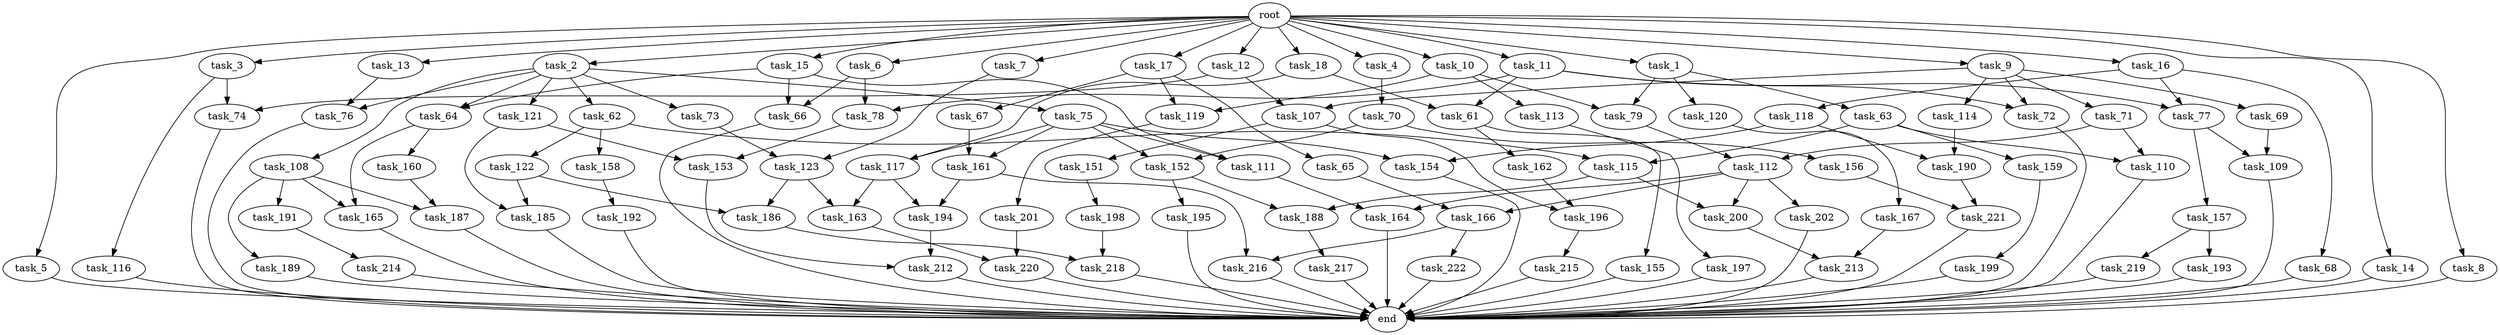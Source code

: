 digraph G {
  task_116 [size="214748364800.000000"];
  task_163 [size="764504178688.000000"];
  task_15 [size="1024.000000"];
  task_212 [size="249108103168.000000"];
  task_5 [size="1024.000000"];
  task_153 [size="584115552256.000000"];
  task_191 [size="695784701952.000000"];
  task_7 [size="1024.000000"];
  task_119 [size="730144440320.000000"];
  task_220 [size="1099511627776.000000"];
  task_166 [size="352187318272.000000"];
  task_79 [size="730144440320.000000"];
  task_75 [size="549755813888.000000"];
  task_214 [size="309237645312.000000"];
  task_154 [size="1245540515840.000000"];
  task_117 [size="858993459200.000000"];
  task_196 [size="773094113280.000000"];
  task_9 [size="1024.000000"];
  task_155 [size="695784701952.000000"];
  task_216 [size="1554778161152.000000"];
  task_112 [size="773094113280.000000"];
  task_185 [size="1408749273088.000000"];
  task_121 [size="549755813888.000000"];
  task_164 [size="214748364800.000000"];
  task_217 [size="214748364800.000000"];
  task_73 [size="549755813888.000000"];
  task_64 [size="858993459200.000000"];
  task_77 [size="1073741824000.000000"];
  task_198 [size="858993459200.000000"];
  task_65 [size="695784701952.000000"];
  task_118 [size="858993459200.000000"];
  task_18 [size="1024.000000"];
  task_188 [size="558345748480.000000"];
  task_63 [size="695784701952.000000"];
  task_68 [size="858993459200.000000"];
  task_115 [size="627065225216.000000"];
  task_160 [size="858993459200.000000"];
  task_190 [size="1005022347264.000000"];
  task_61 [size="523986010112.000000"];
  task_11 [size="1024.000000"];
  task_167 [size="309237645312.000000"];
  task_156 [size="858993459200.000000"];
  task_1 [size="1024.000000"];
  task_159 [size="549755813888.000000"];
  task_78 [size="910533066752.000000"];
  task_157 [size="137438953472.000000"];
  task_109 [size="996432412672.000000"];
  task_201 [size="214748364800.000000"];
  task_189 [size="695784701952.000000"];
  task_69 [size="420906795008.000000"];
  task_162 [size="695784701952.000000"];
  task_165 [size="1554778161152.000000"];
  task_123 [size="352187318272.000000"];
  task_194 [size="910533066752.000000"];
  task_62 [size="549755813888.000000"];
  task_66 [size="1005022347264.000000"];
  task_161 [size="1245540515840.000000"];
  task_213 [size="455266533376.000000"];
  task_195 [size="420906795008.000000"];
  end [size="0.000000"];
  task_192 [size="214748364800.000000"];
  task_4 [size="1024.000000"];
  task_10 [size="1024.000000"];
  task_193 [size="34359738368.000000"];
  task_158 [size="77309411328.000000"];
  task_70 [size="549755813888.000000"];
  task_71 [size="420906795008.000000"];
  task_67 [size="695784701952.000000"];
  task_14 [size="1024.000000"];
  task_12 [size="1024.000000"];
  task_13 [size="1024.000000"];
  task_187 [size="1116691496960.000000"];
  task_108 [size="549755813888.000000"];
  task_3 [size="1024.000000"];
  task_114 [size="420906795008.000000"];
  task_151 [size="695784701952.000000"];
  task_113 [size="34359738368.000000"];
  task_6 [size="1024.000000"];
  task_186 [size="1408749273088.000000"];
  task_2 [size="1024.000000"];
  task_221 [size="996432412672.000000"];
  task_219 [size="34359738368.000000"];
  task_107 [size="498216206336.000000"];
  task_72 [size="635655159808.000000"];
  task_74 [size="292057776128.000000"];
  task_17 [size="1024.000000"];
  task_76 [size="627065225216.000000"];
  task_202 [size="137438953472.000000"];
  task_120 [size="695784701952.000000"];
  task_200 [size="274877906944.000000"];
  root [size="0.000000"];
  task_197 [size="420906795008.000000"];
  task_8 [size="1024.000000"];
  task_16 [size="1024.000000"];
  task_199 [size="77309411328.000000"];
  task_152 [size="1408749273088.000000"];
  task_218 [size="523986010112.000000"];
  task_222 [size="858993459200.000000"];
  task_215 [size="420906795008.000000"];
  task_110 [size="627065225216.000000"];
  task_122 [size="77309411328.000000"];
  task_111 [size="858993459200.000000"];

  task_116 -> end [size="1.000000"];
  task_163 -> task_220 [size="536870912.000000"];
  task_15 -> task_66 [size="301989888.000000"];
  task_15 -> task_64 [size="301989888.000000"];
  task_15 -> task_111 [size="301989888.000000"];
  task_212 -> end [size="1.000000"];
  task_5 -> end [size="1.000000"];
  task_153 -> task_212 [size="209715200.000000"];
  task_191 -> task_214 [size="301989888.000000"];
  task_7 -> task_123 [size="134217728.000000"];
  task_119 -> task_201 [size="209715200.000000"];
  task_220 -> end [size="1.000000"];
  task_166 -> task_222 [size="838860800.000000"];
  task_166 -> task_216 [size="838860800.000000"];
  task_79 -> task_112 [size="679477248.000000"];
  task_75 -> task_161 [size="536870912.000000"];
  task_75 -> task_117 [size="536870912.000000"];
  task_75 -> task_154 [size="536870912.000000"];
  task_75 -> task_111 [size="536870912.000000"];
  task_75 -> task_152 [size="536870912.000000"];
  task_214 -> end [size="1.000000"];
  task_154 -> end [size="1.000000"];
  task_117 -> task_163 [size="209715200.000000"];
  task_117 -> task_194 [size="209715200.000000"];
  task_196 -> task_215 [size="411041792.000000"];
  task_9 -> task_114 [size="411041792.000000"];
  task_9 -> task_69 [size="411041792.000000"];
  task_9 -> task_107 [size="411041792.000000"];
  task_9 -> task_72 [size="411041792.000000"];
  task_9 -> task_71 [size="411041792.000000"];
  task_155 -> end [size="1.000000"];
  task_216 -> end [size="1.000000"];
  task_112 -> task_164 [size="134217728.000000"];
  task_112 -> task_200 [size="134217728.000000"];
  task_112 -> task_166 [size="134217728.000000"];
  task_112 -> task_202 [size="134217728.000000"];
  task_185 -> end [size="1.000000"];
  task_121 -> task_153 [size="536870912.000000"];
  task_121 -> task_185 [size="536870912.000000"];
  task_164 -> end [size="1.000000"];
  task_217 -> end [size="1.000000"];
  task_73 -> task_123 [size="209715200.000000"];
  task_64 -> task_160 [size="838860800.000000"];
  task_64 -> task_165 [size="838860800.000000"];
  task_77 -> task_109 [size="134217728.000000"];
  task_77 -> task_157 [size="134217728.000000"];
  task_198 -> task_218 [size="301989888.000000"];
  task_65 -> task_166 [size="209715200.000000"];
  task_118 -> task_154 [size="679477248.000000"];
  task_118 -> task_190 [size="679477248.000000"];
  task_18 -> task_117 [size="301989888.000000"];
  task_18 -> task_61 [size="301989888.000000"];
  task_188 -> task_217 [size="209715200.000000"];
  task_63 -> task_110 [size="536870912.000000"];
  task_63 -> task_115 [size="536870912.000000"];
  task_63 -> task_159 [size="536870912.000000"];
  task_68 -> end [size="1.000000"];
  task_115 -> task_200 [size="134217728.000000"];
  task_115 -> task_188 [size="134217728.000000"];
  task_160 -> task_187 [size="411041792.000000"];
  task_190 -> task_221 [size="134217728.000000"];
  task_61 -> task_162 [size="679477248.000000"];
  task_61 -> task_155 [size="679477248.000000"];
  task_11 -> task_72 [size="209715200.000000"];
  task_11 -> task_78 [size="209715200.000000"];
  task_11 -> task_61 [size="209715200.000000"];
  task_11 -> task_77 [size="209715200.000000"];
  task_167 -> task_213 [size="411041792.000000"];
  task_156 -> task_221 [size="838860800.000000"];
  task_1 -> task_63 [size="679477248.000000"];
  task_1 -> task_120 [size="679477248.000000"];
  task_1 -> task_79 [size="679477248.000000"];
  task_159 -> task_199 [size="75497472.000000"];
  task_78 -> task_153 [size="33554432.000000"];
  task_157 -> task_193 [size="33554432.000000"];
  task_157 -> task_219 [size="33554432.000000"];
  task_109 -> end [size="1.000000"];
  task_201 -> task_220 [size="536870912.000000"];
  task_189 -> end [size="1.000000"];
  task_69 -> task_109 [size="838860800.000000"];
  task_162 -> task_196 [size="75497472.000000"];
  task_165 -> end [size="1.000000"];
  task_123 -> task_163 [size="536870912.000000"];
  task_123 -> task_186 [size="536870912.000000"];
  task_194 -> task_212 [size="33554432.000000"];
  task_62 -> task_158 [size="75497472.000000"];
  task_62 -> task_122 [size="75497472.000000"];
  task_62 -> task_115 [size="75497472.000000"];
  task_66 -> end [size="1.000000"];
  task_161 -> task_194 [size="679477248.000000"];
  task_161 -> task_216 [size="679477248.000000"];
  task_213 -> end [size="1.000000"];
  task_195 -> end [size="1.000000"];
  task_192 -> end [size="1.000000"];
  task_4 -> task_70 [size="536870912.000000"];
  task_10 -> task_119 [size="33554432.000000"];
  task_10 -> task_79 [size="33554432.000000"];
  task_10 -> task_113 [size="33554432.000000"];
  task_193 -> end [size="1.000000"];
  task_158 -> task_192 [size="209715200.000000"];
  task_70 -> task_156 [size="838860800.000000"];
  task_70 -> task_152 [size="838860800.000000"];
  task_71 -> task_112 [size="75497472.000000"];
  task_71 -> task_110 [size="75497472.000000"];
  task_67 -> task_161 [size="679477248.000000"];
  task_14 -> end [size="1.000000"];
  task_12 -> task_107 [size="75497472.000000"];
  task_12 -> task_74 [size="75497472.000000"];
  task_13 -> task_76 [size="75497472.000000"];
  task_187 -> end [size="1.000000"];
  task_108 -> task_191 [size="679477248.000000"];
  task_108 -> task_189 [size="679477248.000000"];
  task_108 -> task_165 [size="679477248.000000"];
  task_108 -> task_187 [size="679477248.000000"];
  task_3 -> task_116 [size="209715200.000000"];
  task_3 -> task_74 [size="209715200.000000"];
  task_114 -> task_190 [size="301989888.000000"];
  task_151 -> task_198 [size="838860800.000000"];
  task_113 -> task_197 [size="411041792.000000"];
  task_6 -> task_66 [size="679477248.000000"];
  task_6 -> task_78 [size="679477248.000000"];
  task_186 -> task_218 [size="209715200.000000"];
  task_2 -> task_108 [size="536870912.000000"];
  task_2 -> task_76 [size="536870912.000000"];
  task_2 -> task_121 [size="536870912.000000"];
  task_2 -> task_75 [size="536870912.000000"];
  task_2 -> task_73 [size="536870912.000000"];
  task_2 -> task_64 [size="536870912.000000"];
  task_2 -> task_62 [size="536870912.000000"];
  task_221 -> end [size="1.000000"];
  task_219 -> end [size="1.000000"];
  task_107 -> task_196 [size="679477248.000000"];
  task_107 -> task_151 [size="679477248.000000"];
  task_72 -> end [size="1.000000"];
  task_74 -> end [size="1.000000"];
  task_17 -> task_65 [size="679477248.000000"];
  task_17 -> task_119 [size="679477248.000000"];
  task_17 -> task_67 [size="679477248.000000"];
  task_76 -> end [size="1.000000"];
  task_202 -> end [size="1.000000"];
  task_120 -> task_167 [size="301989888.000000"];
  task_200 -> task_213 [size="33554432.000000"];
  root -> task_13 [size="1.000000"];
  root -> task_17 [size="1.000000"];
  root -> task_3 [size="1.000000"];
  root -> task_4 [size="1.000000"];
  root -> task_11 [size="1.000000"];
  root -> task_15 [size="1.000000"];
  root -> task_10 [size="1.000000"];
  root -> task_6 [size="1.000000"];
  root -> task_9 [size="1.000000"];
  root -> task_16 [size="1.000000"];
  root -> task_8 [size="1.000000"];
  root -> task_18 [size="1.000000"];
  root -> task_1 [size="1.000000"];
  root -> task_5 [size="1.000000"];
  root -> task_7 [size="1.000000"];
  root -> task_2 [size="1.000000"];
  root -> task_14 [size="1.000000"];
  root -> task_12 [size="1.000000"];
  task_197 -> end [size="1.000000"];
  task_8 -> end [size="1.000000"];
  task_16 -> task_118 [size="838860800.000000"];
  task_16 -> task_68 [size="838860800.000000"];
  task_16 -> task_77 [size="838860800.000000"];
  task_199 -> end [size="1.000000"];
  task_152 -> task_195 [size="411041792.000000"];
  task_152 -> task_188 [size="411041792.000000"];
  task_218 -> end [size="1.000000"];
  task_222 -> end [size="1.000000"];
  task_215 -> end [size="1.000000"];
  task_110 -> end [size="1.000000"];
  task_122 -> task_185 [size="838860800.000000"];
  task_122 -> task_186 [size="838860800.000000"];
  task_111 -> task_164 [size="75497472.000000"];
}
